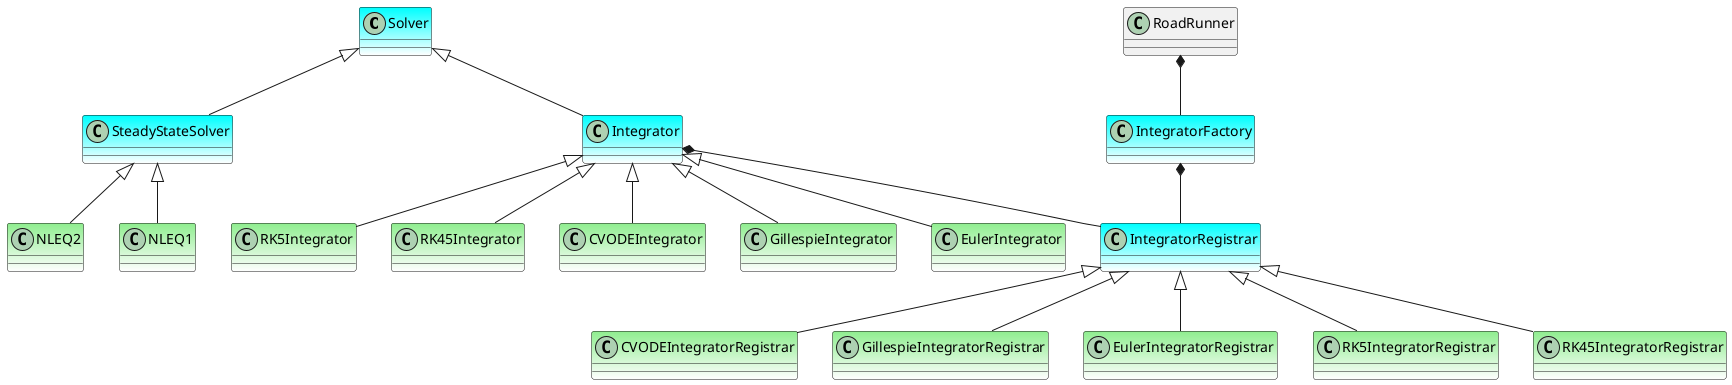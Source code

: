@startuml
'https://plantuml.com/class-diagram

class Solver #aqua-white

class Integrator #aqua-white

Solver <|-- Integrator

class SteadyStateSolver #aqua-white

Solver <|-- SteadyStateSolver

class NLEQ1 #LightGreen-white
class NLEQ2 #LightGreen-white

SteadyStateSolver <|-- NLEQ1
SteadyStateSolver <|-- NLEQ2

class CVODEIntegrator #LightGreen-white
class GillespieIntegrator #LightGreen-white
class EulerIntegrator #LightGreen-white
class RK5Integrator #LightGreen-white
class RK45Integrator #LightGreen-white

Integrator <|-- CVODEIntegrator
Integrator <|-- GillespieIntegrator
Integrator <|-- EulerIntegrator
Integrator <|-- RK5Integrator
Integrator <|-- RK45Integrator

class IntegratorFactory #aqua-white


class IntegratorRegistrar #aqua-white
class CVODEIntegratorRegistrar #LightGreen-white
class GillespieIntegratorRegistrar #LightGreen-white
class EulerIntegratorRegistrar #LightGreen-white
class RK5IntegratorRegistrar #LightGreen-white
class RK45IntegratorRegistrar #LightGreen-white

IntegratorRegistrar <|-- CVODEIntegratorRegistrar
IntegratorRegistrar <|-- GillespieIntegratorRegistrar
IntegratorRegistrar <|-- EulerIntegratorRegistrar
IntegratorRegistrar <|-- RK5IntegratorRegistrar
IntegratorRegistrar <|-- RK45IntegratorRegistrar


Integrator *-- IntegratorRegistrar

IntegratorFactory *-- IntegratorRegistrar

class RoadRunner

RoadRunner *-- IntegratorFactory
















'abstract class AbstractList
'abstract AbstractCollection
'interface List
'interface Collection
'
'List <|-- AbstractList
'Collection <|-- AbstractCollection
'
'Collection <|- List
'AbstractCollection <|- AbstractList
'AbstractList <|-- ArrayList
'
'class ArrayList {
'Object[] elementData
'size()
'}
'
'enum TimeUnit {
'DAYS
'HOURS
'MINUTES
'}

@enduml